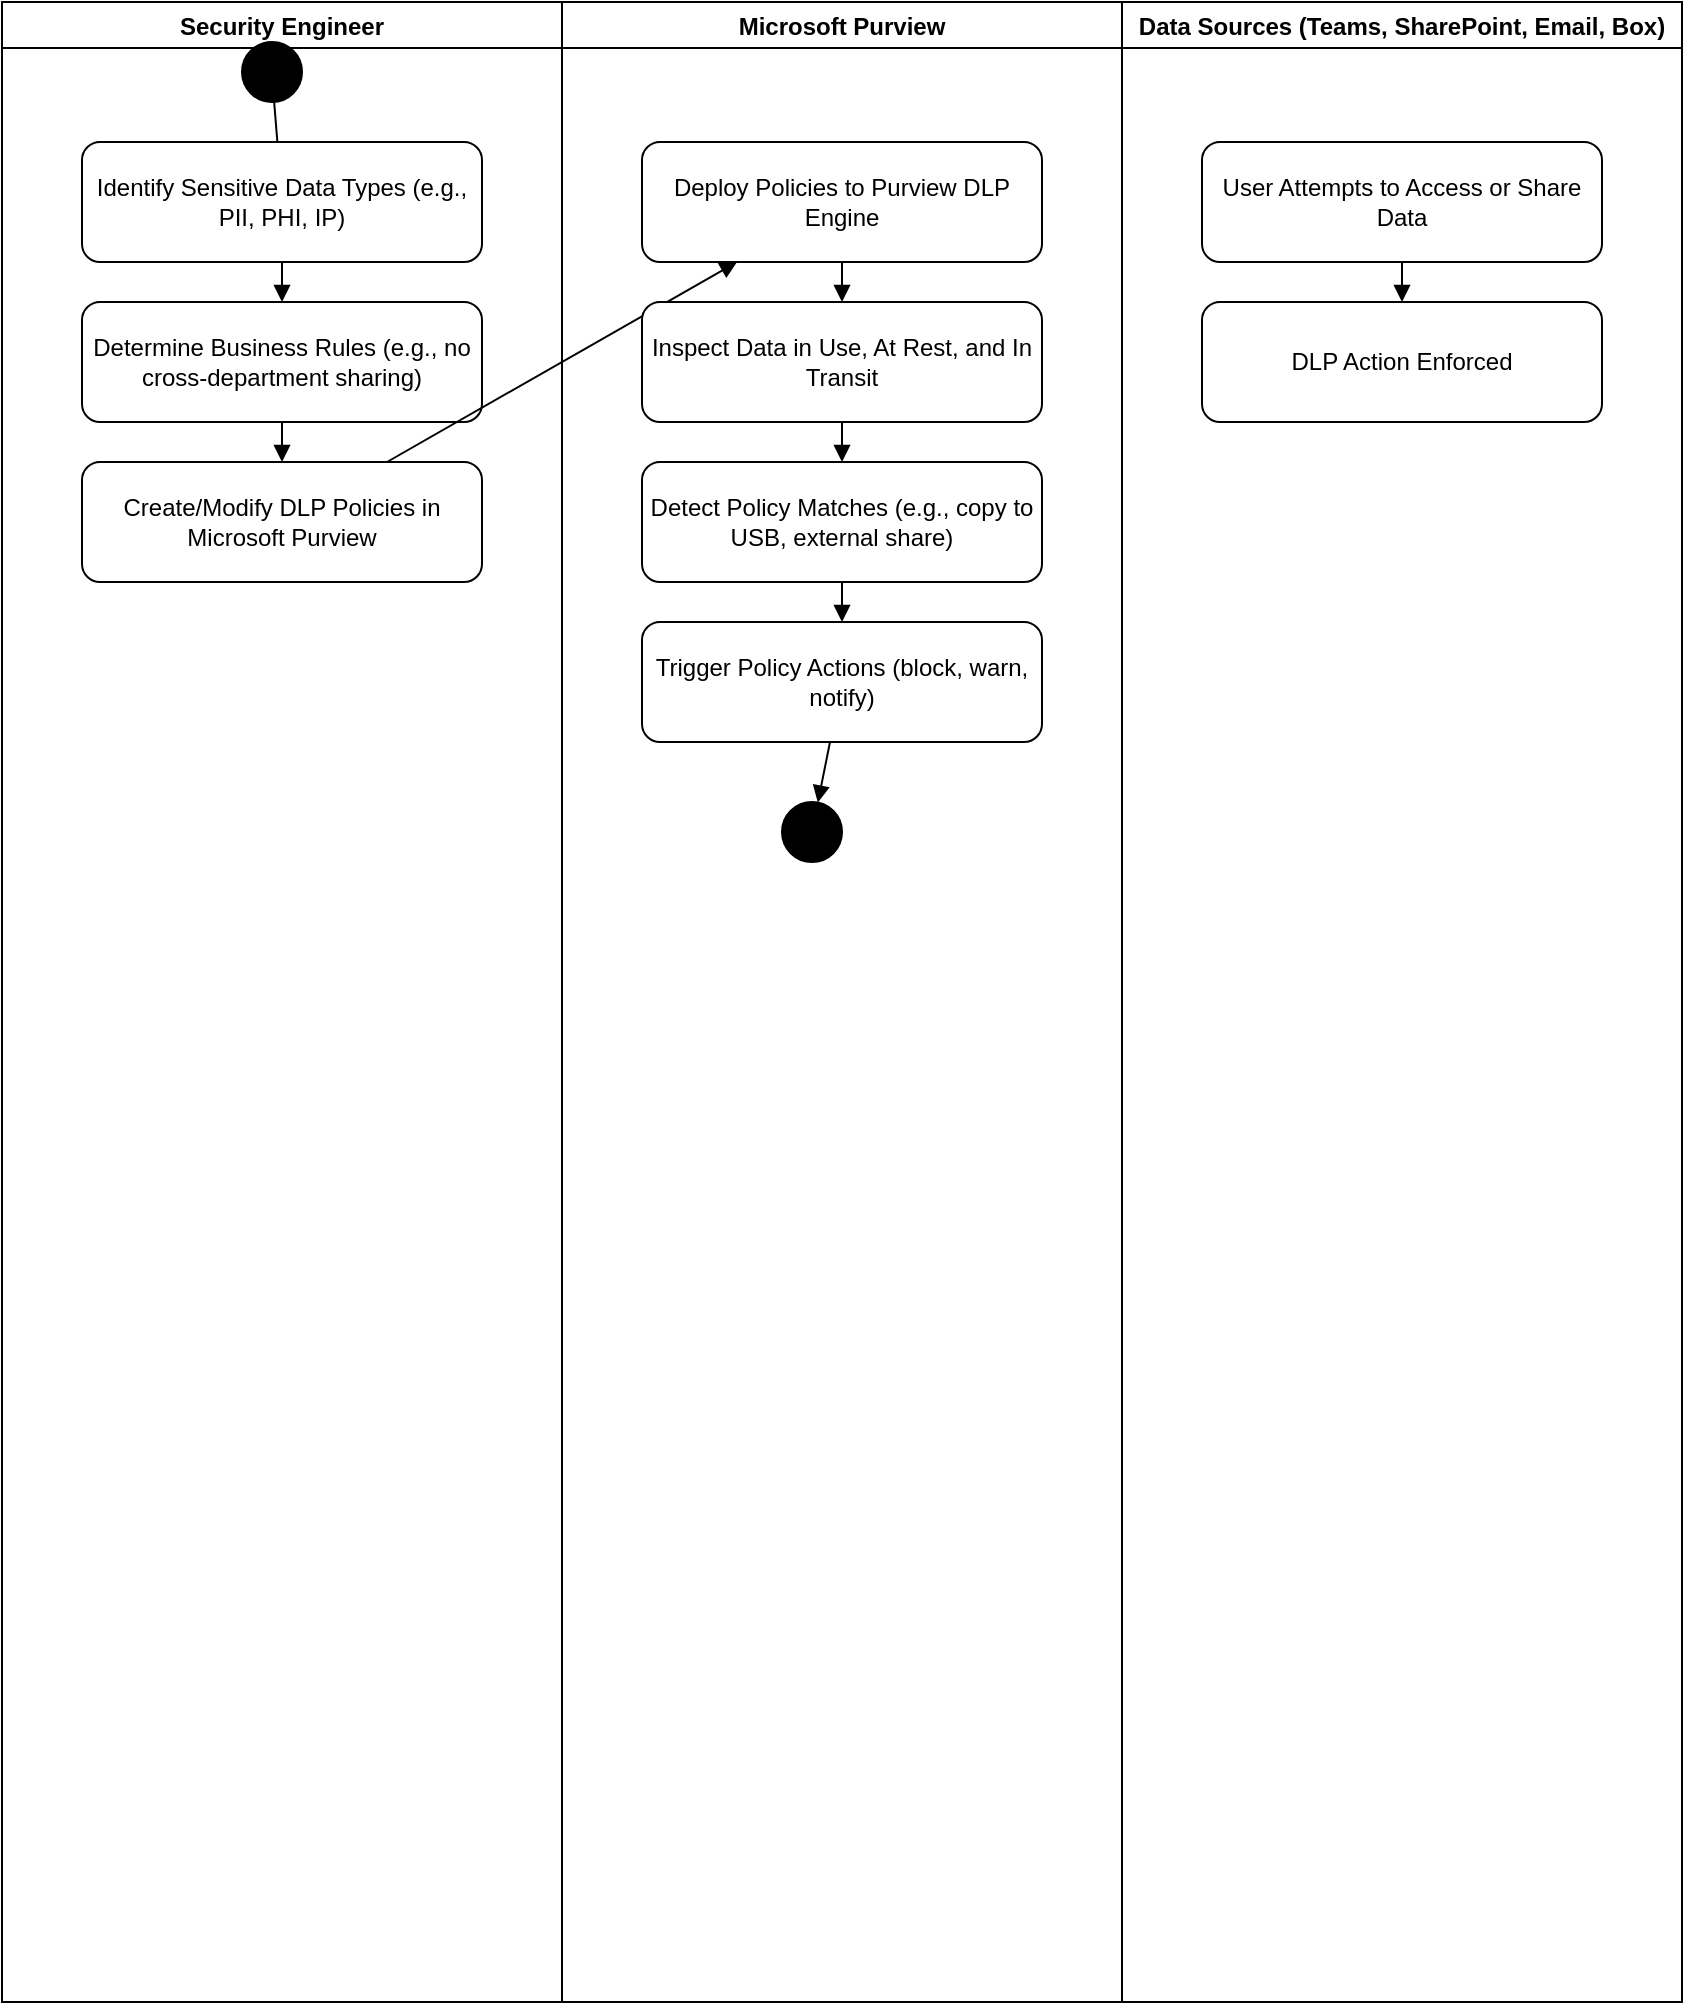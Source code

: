 <mxfile>
  <diagram name="Purview DLP Policy Management Flow" id="0">
    <mxGraphModel dx="1200" dy="720" grid="1" gridSize="10" guides="1" tooltips="1" connect="1" arrows="1" fold="1" page="1" pageScale="1" pageWidth="850" pageHeight="1100" math="0" shadow="0">
      <root>
        <mxCell id="0"/>
        <mxCell id="1" parent="0"/>

        <!-- Swimlanes -->
        <mxCell id="2" value="Security Engineer" style="swimlane" vertex="1" parent="1">
          <mxGeometry x="0" y="0" width="280" height="1000" as="geometry"/>
        </mxCell>
        <mxCell id="3" value="Microsoft Purview" style="swimlane" vertex="1" parent="1">
          <mxGeometry x="280" y="0" width="280" height="1000" as="geometry"/>
        </mxCell>
        <mxCell id="4" value="Data Sources (Teams, SharePoint, Email, Box)" style="swimlane" vertex="1" parent="1">
          <mxGeometry x="560" y="0" width="280" height="1000" as="geometry"/>
        </mxCell>

        <!-- Start -->
        <mxCell id="5" value="" style="ellipse;whiteSpace=wrap;html=1;aspect=fixed;fillColor=#000000;" vertex="1" parent="2">
          <mxGeometry x="120" y="20" width="30" height="30" as="geometry"/>
        </mxCell>

        <!-- Activities -->
        <mxCell id="6" value="Identify Sensitive Data Types (e.g., PII, PHI, IP)" style="rounded=1;whiteSpace=wrap;html=1;" vertex="1" parent="2">
          <mxGeometry x="40" y="70" width="200" height="60" as="geometry"/>
        </mxCell>
        <mxCell id="7" value="Determine Business Rules (e.g., no cross-department sharing)" style="rounded=1;whiteSpace=wrap;html=1;" vertex="1" parent="2">
          <mxGeometry x="40" y="150" width="200" height="60" as="geometry"/>
        </mxCell>
        <mxCell id="8" value="Create/Modify DLP Policies in Microsoft Purview" style="rounded=1;whiteSpace=wrap;html=1;" vertex="1" parent="2">
          <mxGeometry x="40" y="230" width="200" height="60" as="geometry"/>
        </mxCell>

        <mxCell id="9" value="Deploy Policies to Purview DLP Engine" style="rounded=1;whiteSpace=wrap;html=1;" vertex="1" parent="3">
          <mxGeometry x="40" y="70" width="200" height="60" as="geometry"/>
        </mxCell>
        <mxCell id="10" value="Inspect Data in Use, At Rest, and In Transit" style="rounded=1;whiteSpace=wrap;html=1;" vertex="1" parent="3">
          <mxGeometry x="40" y="150" width="200" height="60" as="geometry"/>
        </mxCell>
        <mxCell id="11" value="Detect Policy Matches (e.g., copy to USB, external share)" style="rounded=1;whiteSpace=wrap;html=1;" vertex="1" parent="3">
          <mxGeometry x="40" y="230" width="200" height="60" as="geometry"/>
        </mxCell>
        <mxCell id="12" value="Trigger Policy Actions (block, warn, notify)" style="rounded=1;whiteSpace=wrap;html=1;" vertex="1" parent="3">
          <mxGeometry x="40" y="310" width="200" height="60" as="geometry"/>
        </mxCell>

        <mxCell id="13" value="User Attempts to Access or Share Data" style="rounded=1;whiteSpace=wrap;html=1;" vertex="1" parent="4">
          <mxGeometry x="40" y="70" width="200" height="60" as="geometry"/>
        </mxCell>
        <mxCell id="14" value="DLP Action Enforced" style="rounded=1;whiteSpace=wrap;html=1;" vertex="1" parent="4">
          <mxGeometry x="40" y="150" width="200" height="60" as="geometry"/>
        </mxCell>

        <!-- End -->
        <mxCell id="15" value="" style="ellipse;whiteSpace=wrap;html=1;aspect=fixed;fillColor=#000000;" vertex="1" parent="3">
          <mxGeometry x="110" y="400" width="30" height="30" as="geometry"/>
        </mxCell>

        <!-- Connectors -->
        <mxCell id="e1" style="endArrow=none;" edge="1" parent="2" source="5" target="6"><mxGeometry relative="1" as="geometry"/></mxCell>
        <mxCell id="e2" style="endArrow=block;" edge="1" parent="2" source="6" target="7"><mxGeometry relative="1" as="geometry"/></mxCell>
        <mxCell id="e3" style="endArrow=block;" edge="1" parent="2" source="7" target="8"><mxGeometry relative="1" as="geometry"/></mxCell>
        <mxCell id="e4" style="endArrow=block;" edge="1" parent="2" source="8" target="9"><mxGeometry relative="1" as="geometry"/></mxCell>
        <mxCell id="e5" style="endArrow=block;" edge="1" parent="3" source="9" target="10"><mxGeometry relative="1" as="geometry"/></mxCell>
        <mxCell id="e6" style="endArrow=block;" edge="1" parent="3" source="10" target="11"><mxGeometry relative="1" as="geometry"/></mxCell>
        <mxCell id="e7" style="endArrow=block;" edge="1" parent="3" source="11" target="12"><mxGeometry relative="1" as="geometry"/></mxCell>
        <mxCell id="e8" style="endArrow=block;" edge="1" parent="3" source="12" target="15"><mxGeometry relative="1" as="geometry"/></mxCell>
        <mxCell id="e9" style="endArrow=block;" edge="1" parent="4" source="13" target="14"><mxGeometry relative="1" as="geometry"/></mxCell>
      </root>
    </mxGraphModel>
  </diagram>
</mxfile>